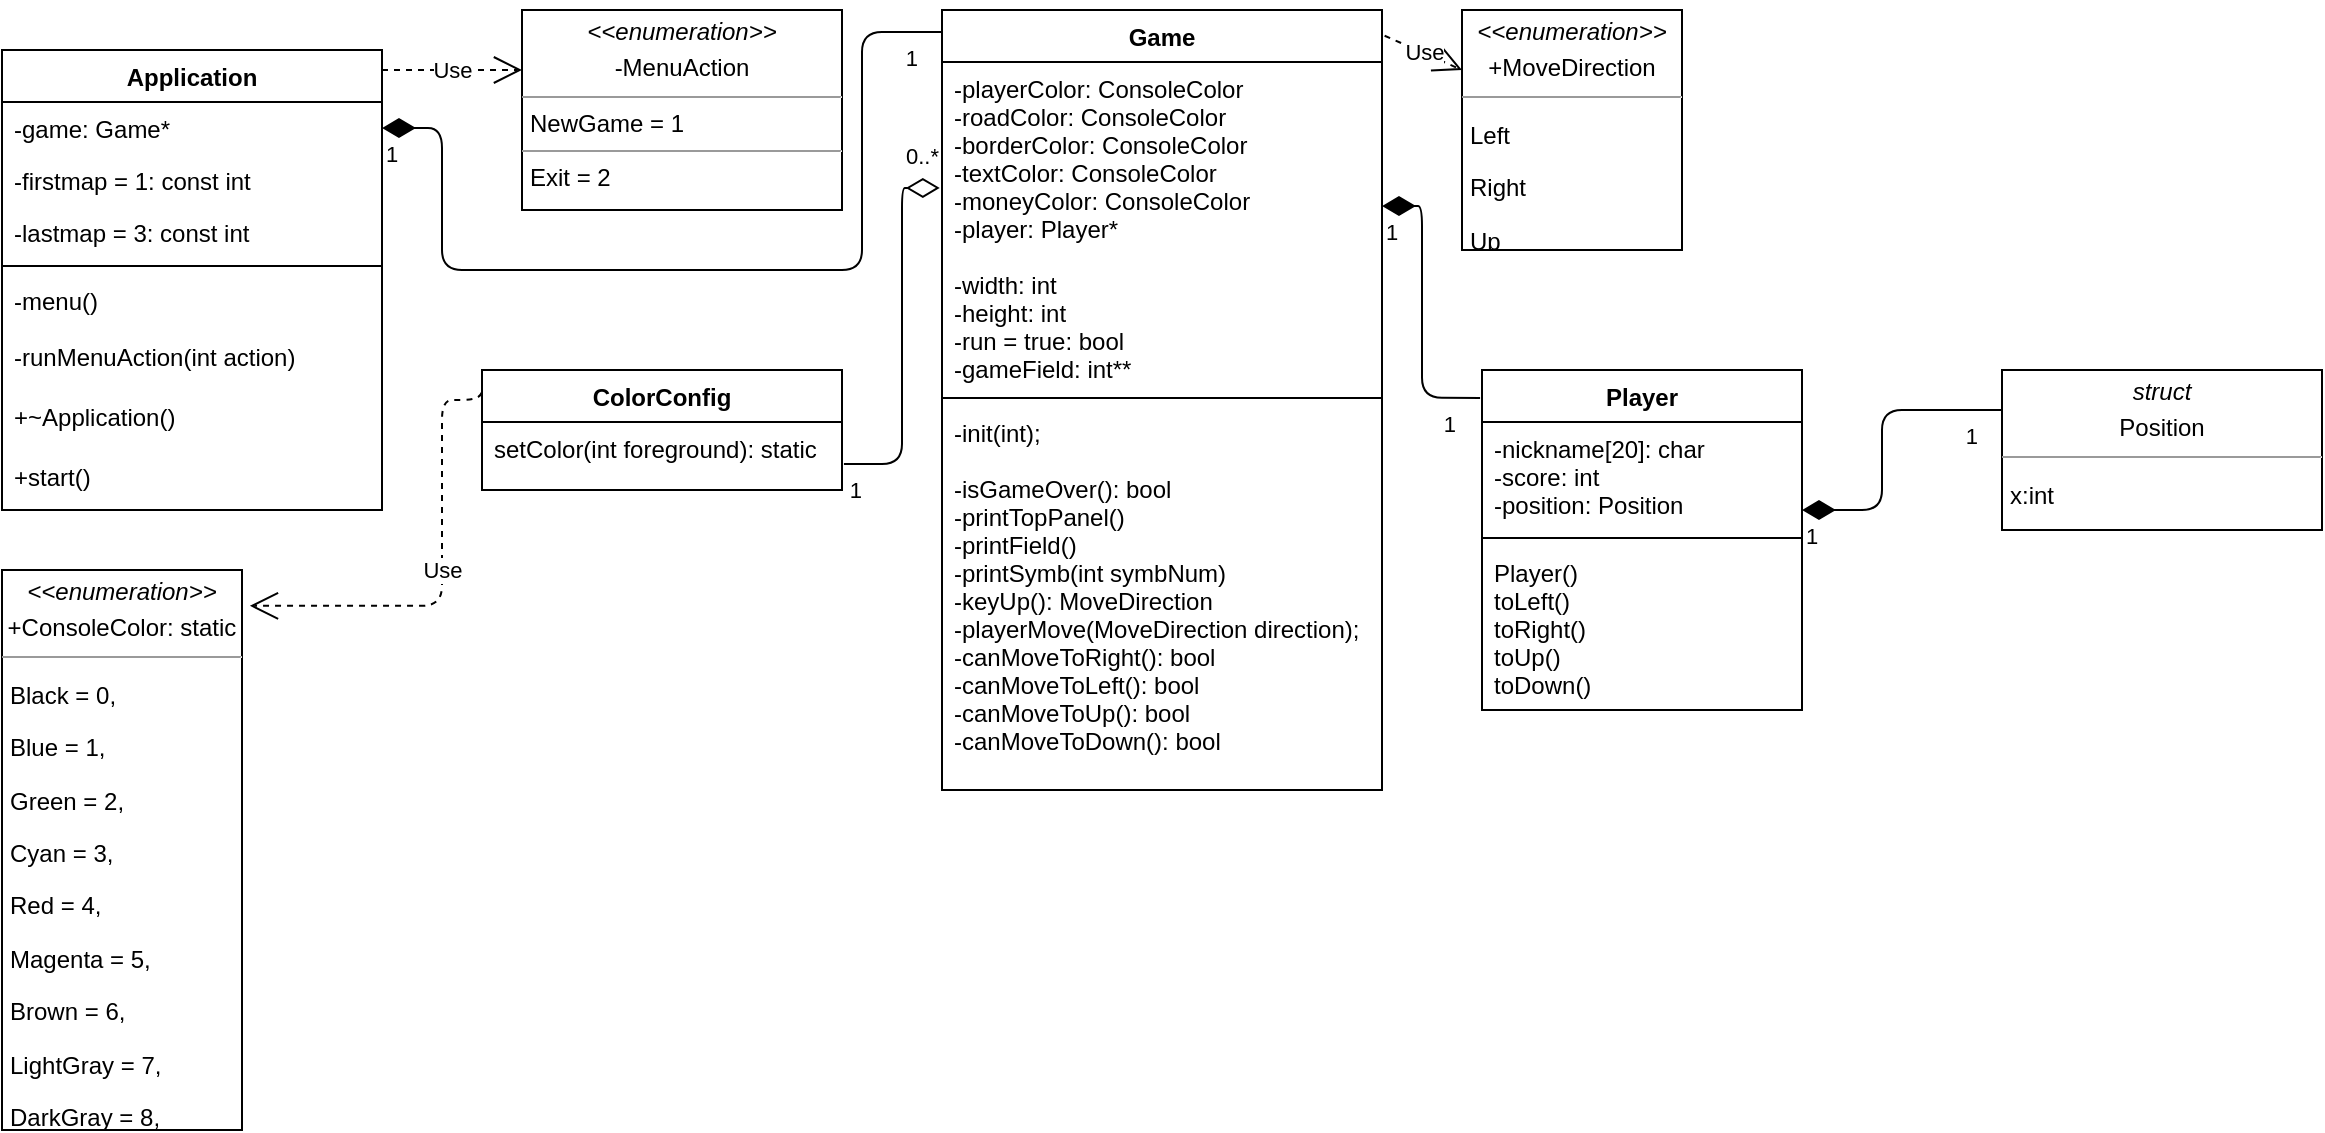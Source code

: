 <mxfile version="14.1.2" type="device"><diagram id="C5RBs43oDa-KdzZeNtuy" name="Page-1"><mxGraphModel dx="1422" dy="762" grid="1" gridSize="10" guides="1" tooltips="1" connect="1" arrows="1" fold="1" page="1" pageScale="1" pageWidth="827" pageHeight="1169" math="0" shadow="0"><root><mxCell id="WIyWlLk6GJQsqaUBKTNV-0"/><mxCell id="WIyWlLk6GJQsqaUBKTNV-1" parent="WIyWlLk6GJQsqaUBKTNV-0"/><mxCell id="zkfFHV4jXpPFQw0GAbJ--0" value="Application&#10;" style="swimlane;fontStyle=1;align=center;verticalAlign=top;childLayout=stackLayout;horizontal=1;startSize=26;horizontalStack=0;resizeParent=1;resizeLast=0;collapsible=1;marginBottom=0;rounded=0;shadow=0;strokeWidth=1;" parent="WIyWlLk6GJQsqaUBKTNV-1" vertex="1"><mxGeometry x="60" y="40" width="190" height="230" as="geometry"><mxRectangle x="80" y="40" width="160" height="26" as="alternateBounds"/></mxGeometry></mxCell><mxCell id="zkfFHV4jXpPFQw0GAbJ--1" value="-game: Game* " style="text;align=left;verticalAlign=top;spacingLeft=4;spacingRight=4;overflow=hidden;rotatable=0;points=[[0,0.5],[1,0.5]];portConstraint=eastwest;" parent="zkfFHV4jXpPFQw0GAbJ--0" vertex="1"><mxGeometry y="26" width="190" height="26" as="geometry"/></mxCell><mxCell id="zkfFHV4jXpPFQw0GAbJ--2" value="-firstmap = 1: const int " style="text;align=left;verticalAlign=top;spacingLeft=4;spacingRight=4;overflow=hidden;rotatable=0;points=[[0,0.5],[1,0.5]];portConstraint=eastwest;rounded=0;shadow=0;html=0;" parent="zkfFHV4jXpPFQw0GAbJ--0" vertex="1"><mxGeometry y="52" width="190" height="26" as="geometry"/></mxCell><mxCell id="zkfFHV4jXpPFQw0GAbJ--3" value="-lastmap = 3: const int " style="text;align=left;verticalAlign=top;spacingLeft=4;spacingRight=4;overflow=hidden;rotatable=0;points=[[0,0.5],[1,0.5]];portConstraint=eastwest;rounded=0;shadow=0;html=0;" parent="zkfFHV4jXpPFQw0GAbJ--0" vertex="1"><mxGeometry y="78" width="190" height="26" as="geometry"/></mxCell><mxCell id="zkfFHV4jXpPFQw0GAbJ--4" value="" style="line;html=1;strokeWidth=1;align=left;verticalAlign=middle;spacingTop=-1;spacingLeft=3;spacingRight=3;rotatable=0;labelPosition=right;points=[];portConstraint=eastwest;" parent="zkfFHV4jXpPFQw0GAbJ--0" vertex="1"><mxGeometry y="104" width="190" height="8" as="geometry"/></mxCell><mxCell id="zkfFHV4jXpPFQw0GAbJ--5" value="-menu()" style="text;align=left;verticalAlign=top;spacingLeft=4;spacingRight=4;overflow=hidden;rotatable=0;points=[[0,0.5],[1,0.5]];portConstraint=eastwest;" parent="zkfFHV4jXpPFQw0GAbJ--0" vertex="1"><mxGeometry y="112" width="190" height="28" as="geometry"/></mxCell><mxCell id="rdZc14p6-8ZqK_EIYzft-2" value="-runMenuAction(int action)" style="text;align=left;verticalAlign=top;spacingLeft=4;spacingRight=4;overflow=hidden;rotatable=0;points=[[0,0.5],[1,0.5]];portConstraint=eastwest;" vertex="1" parent="zkfFHV4jXpPFQw0GAbJ--0"><mxGeometry y="140" width="190" height="30" as="geometry"/></mxCell><mxCell id="rdZc14p6-8ZqK_EIYzft-3" value="+~Application()" style="text;align=left;verticalAlign=top;spacingLeft=4;spacingRight=4;overflow=hidden;rotatable=0;points=[[0,0.5],[1,0.5]];portConstraint=eastwest;" vertex="1" parent="zkfFHV4jXpPFQw0GAbJ--0"><mxGeometry y="170" width="190" height="30" as="geometry"/></mxCell><mxCell id="rdZc14p6-8ZqK_EIYzft-4" value="+start()" style="text;align=left;verticalAlign=top;spacingLeft=4;spacingRight=4;overflow=hidden;rotatable=0;points=[[0,0.5],[1,0.5]];portConstraint=eastwest;" vertex="1" parent="zkfFHV4jXpPFQw0GAbJ--0"><mxGeometry y="200" width="190" height="30" as="geometry"/></mxCell><mxCell id="rdZc14p6-8ZqK_EIYzft-5" value="&lt;p style=&quot;margin: 0px ; margin-top: 4px ; text-align: center&quot;&gt;&lt;i&gt;&amp;lt;&amp;lt;enumeration&amp;gt;&amp;gt;&lt;/i&gt;&lt;br&gt;&lt;/p&gt;&lt;p style=&quot;margin: 0px ; margin-top: 4px ; text-align: center&quot;&gt;-MenuAction&lt;/p&gt;&lt;hr size=&quot;1&quot;&gt;&lt;p style=&quot;margin: 0px ; margin-left: 4px&quot;&gt;NewGame = 1&lt;/p&gt;&lt;hr size=&quot;1&quot;&gt;&lt;p style=&quot;margin: 0px ; margin-left: 4px&quot;&gt;Exit = 2&lt;/p&gt;" style="verticalAlign=top;align=left;overflow=fill;fontSize=12;fontFamily=Helvetica;html=1;" vertex="1" parent="WIyWlLk6GJQsqaUBKTNV-1"><mxGeometry x="320" y="20" width="160" height="100" as="geometry"/></mxCell><mxCell id="rdZc14p6-8ZqK_EIYzft-7" value="Use" style="endArrow=open;endSize=12;dashed=1;html=1;" edge="1" parent="WIyWlLk6GJQsqaUBKTNV-1"><mxGeometry width="160" relative="1" as="geometry"><mxPoint x="250" y="50" as="sourcePoint"/><mxPoint x="320" y="50" as="targetPoint"/></mxGeometry></mxCell><mxCell id="rdZc14p6-8ZqK_EIYzft-9" value="Game" style="swimlane;fontStyle=1;align=center;verticalAlign=top;childLayout=stackLayout;horizontal=1;startSize=26;horizontalStack=0;resizeParent=1;resizeParentMax=0;resizeLast=0;collapsible=1;marginBottom=0;" vertex="1" parent="WIyWlLk6GJQsqaUBKTNV-1"><mxGeometry x="530" y="20" width="220" height="390" as="geometry"/></mxCell><mxCell id="rdZc14p6-8ZqK_EIYzft-10" value="-playerColor: ConsoleColor &#10;-roadColor: ConsoleColor &#10;-borderColor: ConsoleColor &#10;-textColor: ConsoleColor &#10;-moneyColor: ConsoleColor &#10;-player: Player* &#10;&#10;-width: int &#10;-height: int &#10;-run = true: bool &#10;-gameField: int** &#10;&#10;" style="text;strokeColor=none;fillColor=none;align=left;verticalAlign=top;spacingLeft=4;spacingRight=4;overflow=hidden;rotatable=0;points=[[0,0.5],[1,0.5]];portConstraint=eastwest;" vertex="1" parent="rdZc14p6-8ZqK_EIYzft-9"><mxGeometry y="26" width="220" height="164" as="geometry"/></mxCell><mxCell id="rdZc14p6-8ZqK_EIYzft-11" value="" style="line;strokeWidth=1;fillColor=none;align=left;verticalAlign=middle;spacingTop=-1;spacingLeft=3;spacingRight=3;rotatable=0;labelPosition=right;points=[];portConstraint=eastwest;" vertex="1" parent="rdZc14p6-8ZqK_EIYzft-9"><mxGeometry y="190" width="220" height="8" as="geometry"/></mxCell><mxCell id="rdZc14p6-8ZqK_EIYzft-12" value="-init(int);&#10;&#10;-isGameOver(): bool &#10;-printTopPanel()&#10;-printField()&#10;-printSymb(int symbNum)&#10;-keyUp(): MoveDirection &#10;-playerMove(MoveDirection direction);&#10;-canMoveToRight(): bool &#10;-canMoveToLeft(): bool &#10;-canMoveToUp(): bool &#10;-canMoveToDown(): bool " style="text;strokeColor=none;fillColor=none;align=left;verticalAlign=top;spacingLeft=4;spacingRight=4;overflow=hidden;rotatable=0;points=[[0,0.5],[1,0.5]];portConstraint=eastwest;" vertex="1" parent="rdZc14p6-8ZqK_EIYzft-9"><mxGeometry y="198" width="220" height="192" as="geometry"/></mxCell><mxCell id="rdZc14p6-8ZqK_EIYzft-15" value="&lt;p style=&quot;margin: 0px ; margin-top: 4px ; text-align: center&quot;&gt;&lt;i&gt;&amp;lt;&amp;lt;enumeration&amp;gt;&amp;gt;&lt;/i&gt;&lt;br&gt;&lt;/p&gt;&lt;p style=&quot;margin: 0px ; margin-top: 4px ; text-align: center&quot;&gt;+MoveDirection&lt;/p&gt;&lt;hr size=&quot;1&quot;&gt;&lt;p style=&quot;margin-right: 0px ; margin-bottom: 0px ; margin-left: 4px&quot;&gt;Left&lt;/p&gt;&lt;p style=&quot;margin-right: 0px ; margin-bottom: 0px ; margin-left: 4px&quot;&gt;&lt;span&gt;&#9;&#9;&lt;/span&gt;Right&lt;/p&gt;&lt;p style=&quot;margin-right: 0px ; margin-bottom: 0px ; margin-left: 4px&quot;&gt;&lt;span&gt;&#9;&#9;&lt;/span&gt;Up&lt;/p&gt;&lt;p style=&quot;margin-right: 0px ; margin-bottom: 0px ; margin-left: 4px&quot;&gt;&lt;span&gt;&#9;&#9;&lt;/span&gt;Down&lt;/p&gt;&lt;p style=&quot;margin-right: 0px ; margin-bottom: 0px ; margin-left: 4px&quot;&gt;&lt;span&gt;&#9;&#9;&lt;/span&gt;None&lt;/p&gt;" style="verticalAlign=top;align=left;overflow=fill;fontSize=12;fontFamily=Helvetica;html=1;" vertex="1" parent="WIyWlLk6GJQsqaUBKTNV-1"><mxGeometry x="790" y="20" width="110" height="120" as="geometry"/></mxCell><mxCell id="rdZc14p6-8ZqK_EIYzft-16" value="Use" style="endArrow=open;endSize=12;dashed=1;html=1;entryX=0;entryY=0.25;entryDx=0;entryDy=0;exitX=1.006;exitY=0.033;exitDx=0;exitDy=0;exitPerimeter=0;" edge="1" parent="WIyWlLk6GJQsqaUBKTNV-1" source="rdZc14p6-8ZqK_EIYzft-9" target="rdZc14p6-8ZqK_EIYzft-15"><mxGeometry width="160" relative="1" as="geometry"><mxPoint x="670" y="69.5" as="sourcePoint"/><mxPoint x="740" y="69.5" as="targetPoint"/></mxGeometry></mxCell><mxCell id="rdZc14p6-8ZqK_EIYzft-24" value="&lt;p style=&quot;margin: 0px ; margin-top: 4px ; text-align: center&quot;&gt;&lt;i&gt;struct&lt;/i&gt;&lt;/p&gt;&lt;p style=&quot;margin: 0px ; margin-top: 4px ; text-align: center&quot;&gt;Position&lt;/p&gt;&lt;hr size=&quot;1&quot;&gt;&lt;p style=&quot;margin-right: 0px ; margin-bottom: 0px ; margin-left: 4px&quot;&gt;x:int&lt;/p&gt;&lt;p style=&quot;margin-right: 0px ; margin-bottom: 0px ; margin-left: 4px&quot;&gt;y:int&lt;/p&gt;" style="verticalAlign=top;align=left;overflow=fill;fontSize=12;fontFamily=Helvetica;html=1;" vertex="1" parent="WIyWlLk6GJQsqaUBKTNV-1"><mxGeometry x="1060" y="200" width="160" height="80" as="geometry"/></mxCell><mxCell id="rdZc14p6-8ZqK_EIYzft-25" value="Player" style="swimlane;fontStyle=1;align=center;verticalAlign=top;childLayout=stackLayout;horizontal=1;startSize=26;horizontalStack=0;resizeParent=1;resizeParentMax=0;resizeLast=0;collapsible=1;marginBottom=0;" vertex="1" parent="WIyWlLk6GJQsqaUBKTNV-1"><mxGeometry x="800" y="200" width="160" height="170" as="geometry"/></mxCell><mxCell id="rdZc14p6-8ZqK_EIYzft-26" value="-nickname[20]: char &#10;-score: int &#10;-position: Position &#10;" style="text;strokeColor=none;fillColor=none;align=left;verticalAlign=top;spacingLeft=4;spacingRight=4;overflow=hidden;rotatable=0;points=[[0,0.5],[1,0.5]];portConstraint=eastwest;" vertex="1" parent="rdZc14p6-8ZqK_EIYzft-25"><mxGeometry y="26" width="160" height="54" as="geometry"/></mxCell><mxCell id="rdZc14p6-8ZqK_EIYzft-27" value="" style="line;strokeWidth=1;fillColor=none;align=left;verticalAlign=middle;spacingTop=-1;spacingLeft=3;spacingRight=3;rotatable=0;labelPosition=right;points=[];portConstraint=eastwest;" vertex="1" parent="rdZc14p6-8ZqK_EIYzft-25"><mxGeometry y="80" width="160" height="8" as="geometry"/></mxCell><mxCell id="rdZc14p6-8ZqK_EIYzft-28" value="&#9;Player()&#10;toLeft()&#10;toRight()&#10;toUp()&#10;toDown()&#10;" style="text;strokeColor=none;fillColor=none;align=left;verticalAlign=top;spacingLeft=4;spacingRight=4;overflow=hidden;rotatable=0;points=[[0,0.5],[1,0.5]];portConstraint=eastwest;" vertex="1" parent="rdZc14p6-8ZqK_EIYzft-25"><mxGeometry y="88" width="160" height="82" as="geometry"/></mxCell><mxCell id="rdZc14p6-8ZqK_EIYzft-44" value="" style="endArrow=none;html=1;endSize=12;startArrow=diamondThin;startSize=14;startFill=1;edgeStyle=orthogonalEdgeStyle;strokeColor=#000000;exitX=1;exitY=0.5;exitDx=0;exitDy=0;endFill=0;" edge="1" parent="WIyWlLk6GJQsqaUBKTNV-1" source="zkfFHV4jXpPFQw0GAbJ--1"><mxGeometry relative="1" as="geometry"><mxPoint x="250" y="114" as="sourcePoint"/><mxPoint x="530" y="31" as="targetPoint"/><Array as="points"><mxPoint x="280" y="79"/><mxPoint x="280" y="150"/><mxPoint x="490" y="150"/><mxPoint x="490" y="31"/></Array></mxGeometry></mxCell><mxCell id="rdZc14p6-8ZqK_EIYzft-45" value="1" style="edgeLabel;resizable=0;html=1;align=left;verticalAlign=top;" connectable="0" vertex="1" parent="rdZc14p6-8ZqK_EIYzft-44"><mxGeometry x="-1" relative="1" as="geometry"/></mxCell><mxCell id="rdZc14p6-8ZqK_EIYzft-46" value="1" style="edgeLabel;resizable=0;html=1;align=right;verticalAlign=top;" connectable="0" vertex="1" parent="rdZc14p6-8ZqK_EIYzft-44"><mxGeometry x="1" relative="1" as="geometry"><mxPoint x="-11.9" as="offset"/></mxGeometry></mxCell><mxCell id="rdZc14p6-8ZqK_EIYzft-48" value="" style="endArrow=none;html=1;endSize=12;startArrow=diamondThin;startSize=14;startFill=1;edgeStyle=orthogonalEdgeStyle;strokeColor=#000000;endFill=0;entryX=-0.006;entryY=0.082;entryDx=0;entryDy=0;entryPerimeter=0;" edge="1" parent="WIyWlLk6GJQsqaUBKTNV-1" target="rdZc14p6-8ZqK_EIYzft-25"><mxGeometry relative="1" as="geometry"><mxPoint x="750" y="118" as="sourcePoint"/><mxPoint x="1030" y="70" as="targetPoint"/><Array as="points"><mxPoint x="770" y="118"/><mxPoint x="770" y="214"/></Array></mxGeometry></mxCell><mxCell id="rdZc14p6-8ZqK_EIYzft-49" value="1" style="edgeLabel;resizable=0;html=1;align=left;verticalAlign=top;" connectable="0" vertex="1" parent="rdZc14p6-8ZqK_EIYzft-48"><mxGeometry x="-1" relative="1" as="geometry"/></mxCell><mxCell id="rdZc14p6-8ZqK_EIYzft-50" value="1" style="edgeLabel;resizable=0;html=1;align=right;verticalAlign=top;" connectable="0" vertex="1" parent="rdZc14p6-8ZqK_EIYzft-48"><mxGeometry x="1" relative="1" as="geometry"><mxPoint x="-11.9" as="offset"/></mxGeometry></mxCell><mxCell id="rdZc14p6-8ZqK_EIYzft-51" value="" style="endArrow=none;html=1;endSize=12;startArrow=diamondThin;startSize=14;startFill=1;edgeStyle=orthogonalEdgeStyle;strokeColor=#000000;endFill=0;entryX=0;entryY=0.25;entryDx=0;entryDy=0;" edge="1" parent="WIyWlLk6GJQsqaUBKTNV-1" target="rdZc14p6-8ZqK_EIYzft-24"><mxGeometry relative="1" as="geometry"><mxPoint x="960" y="270.03" as="sourcePoint"/><mxPoint x="1009.04" y="365.97" as="targetPoint"/><Array as="points"><mxPoint x="1000" y="270"/><mxPoint x="1000" y="220"/></Array></mxGeometry></mxCell><mxCell id="rdZc14p6-8ZqK_EIYzft-52" value="1" style="edgeLabel;resizable=0;html=1;align=left;verticalAlign=top;" connectable="0" vertex="1" parent="rdZc14p6-8ZqK_EIYzft-51"><mxGeometry x="-1" relative="1" as="geometry"/></mxCell><mxCell id="rdZc14p6-8ZqK_EIYzft-53" value="1" style="edgeLabel;resizable=0;html=1;align=right;verticalAlign=top;" connectable="0" vertex="1" parent="rdZc14p6-8ZqK_EIYzft-51"><mxGeometry x="1" relative="1" as="geometry"><mxPoint x="-11.9" as="offset"/></mxGeometry></mxCell><mxCell id="rdZc14p6-8ZqK_EIYzft-58" value="&lt;p style=&quot;margin: 0px ; margin-top: 4px ; text-align: center&quot;&gt;&lt;i&gt;&amp;lt;&amp;lt;enumeration&amp;gt;&amp;gt;&lt;/i&gt;&lt;br&gt;&lt;/p&gt;&lt;p style=&quot;margin: 0px ; margin-top: 4px ; text-align: center&quot;&gt;+ConsoleColor: static&lt;/p&gt;&lt;hr size=&quot;1&quot;&gt;&lt;p style=&quot;margin-right: 0px ; margin-bottom: 0px ; margin-left: 4px&quot;&gt;Black = 0,&lt;/p&gt;&lt;p style=&quot;margin-right: 0px ; margin-bottom: 0px ; margin-left: 4px&quot;&gt;&lt;span&gt;&#9;&#9;&lt;/span&gt;Blue = 1,&lt;/p&gt;&lt;p style=&quot;margin-right: 0px ; margin-bottom: 0px ; margin-left: 4px&quot;&gt;&lt;span&gt;&#9;&#9;&lt;/span&gt;Green = 2,&lt;/p&gt;&lt;p style=&quot;margin-right: 0px ; margin-bottom: 0px ; margin-left: 4px&quot;&gt;&lt;span&gt;&#9;&#9;&lt;/span&gt;Cyan = 3,&lt;/p&gt;&lt;p style=&quot;margin-right: 0px ; margin-bottom: 0px ; margin-left: 4px&quot;&gt;&lt;span&gt;&#9;&#9;&lt;/span&gt;Red = 4,&lt;/p&gt;&lt;p style=&quot;margin-right: 0px ; margin-bottom: 0px ; margin-left: 4px&quot;&gt;&lt;span&gt;&#9;&#9;&lt;/span&gt;Magenta = 5,&lt;/p&gt;&lt;p style=&quot;margin-right: 0px ; margin-bottom: 0px ; margin-left: 4px&quot;&gt;&lt;span&gt;&#9;&#9;&lt;/span&gt;Brown = 6,&lt;/p&gt;&lt;p style=&quot;margin-right: 0px ; margin-bottom: 0px ; margin-left: 4px&quot;&gt;&lt;span&gt;&#9;&#9;&lt;/span&gt;LightGray = 7,&lt;/p&gt;&lt;p style=&quot;margin-right: 0px ; margin-bottom: 0px ; margin-left: 4px&quot;&gt;&lt;span&gt;&#9;&#9;&lt;/span&gt;DarkGray = 8,&lt;/p&gt;&lt;p style=&quot;margin-right: 0px ; margin-bottom: 0px ; margin-left: 4px&quot;&gt;&lt;span&gt;&#9;&#9;&lt;/span&gt;LightBlue = 9,&lt;/p&gt;&lt;p style=&quot;margin-right: 0px ; margin-bottom: 0px ; margin-left: 4px&quot;&gt;&lt;span&gt;&#9;&#9;&lt;/span&gt;LightGreen = 10,&lt;/p&gt;&lt;p style=&quot;margin-right: 0px ; margin-bottom: 0px ; margin-left: 4px&quot;&gt;&lt;span&gt;&#9;&#9;&lt;/span&gt;LightCyan = 11,&lt;/p&gt;&lt;p style=&quot;margin-right: 0px ; margin-bottom: 0px ; margin-left: 4px&quot;&gt;&lt;span&gt;&#9;&#9;&lt;/span&gt;LightRed = 12,&lt;/p&gt;&lt;p style=&quot;margin-right: 0px ; margin-bottom: 0px ; margin-left: 4px&quot;&gt;&lt;span&gt;&#9;&#9;&lt;/span&gt;LightMagenta = 13,&lt;/p&gt;&lt;p style=&quot;margin-right: 0px ; margin-bottom: 0px ; margin-left: 4px&quot;&gt;&lt;span&gt;&#9;&#9;&lt;/span&gt;Yellow = 14,&lt;/p&gt;&lt;p style=&quot;margin-right: 0px ; margin-bottom: 0px ; margin-left: 4px&quot;&gt;&lt;span&gt;&#9;&#9;&lt;/span&gt;White = 15&lt;/p&gt;" style="verticalAlign=top;align=left;overflow=fill;fontSize=12;fontFamily=Helvetica;html=1;" vertex="1" parent="WIyWlLk6GJQsqaUBKTNV-1"><mxGeometry x="60" y="300" width="120" height="280" as="geometry"/></mxCell><mxCell id="rdZc14p6-8ZqK_EIYzft-59" value="ColorConfig" style="swimlane;fontStyle=1;align=center;verticalAlign=top;childLayout=stackLayout;horizontal=1;startSize=26;horizontalStack=0;resizeParent=1;resizeParentMax=0;resizeLast=0;collapsible=1;marginBottom=0;" vertex="1" parent="WIyWlLk6GJQsqaUBKTNV-1"><mxGeometry x="300" y="200" width="180" height="60" as="geometry"/></mxCell><mxCell id="rdZc14p6-8ZqK_EIYzft-62" value="setColor(int foreground): static" style="text;strokeColor=none;fillColor=none;align=left;verticalAlign=top;spacingLeft=4;spacingRight=4;overflow=hidden;rotatable=0;points=[[0,0.5],[1,0.5]];portConstraint=eastwest;" vertex="1" parent="rdZc14p6-8ZqK_EIYzft-59"><mxGeometry y="26" width="180" height="34" as="geometry"/></mxCell><mxCell id="rdZc14p6-8ZqK_EIYzft-63" value="Use" style="endArrow=open;endSize=12;dashed=1;html=1;exitX=0;exitY=0.088;exitDx=0;exitDy=0;exitPerimeter=0;entryX=1.033;entryY=0.064;entryDx=0;entryDy=0;entryPerimeter=0;edgeStyle=orthogonalEdgeStyle;" edge="1" parent="WIyWlLk6GJQsqaUBKTNV-1" source="rdZc14p6-8ZqK_EIYzft-59" target="rdZc14p6-8ZqK_EIYzft-58"><mxGeometry width="160" relative="1" as="geometry"><mxPoint x="260" y="60" as="sourcePoint"/><mxPoint x="330" y="60" as="targetPoint"/><Array as="points"><mxPoint x="280" y="215"/><mxPoint x="280" y="318"/></Array></mxGeometry></mxCell><mxCell id="rdZc14p6-8ZqK_EIYzft-65" value="" style="endArrow=none;html=1;endSize=12;startArrow=diamondThin;startSize=14;startFill=0;edgeStyle=orthogonalEdgeStyle;strokeColor=#000000;exitX=-0.005;exitY=0.384;exitDx=0;exitDy=0;endFill=0;exitPerimeter=0;entryX=1.006;entryY=0.389;entryDx=0;entryDy=0;entryPerimeter=0;" edge="1" parent="WIyWlLk6GJQsqaUBKTNV-1" source="rdZc14p6-8ZqK_EIYzft-10"><mxGeometry relative="1" as="geometry"><mxPoint x="260" y="89" as="sourcePoint"/><mxPoint x="480.96" y="247.006" as="targetPoint"/><Array as="points"><mxPoint x="510" y="109"/><mxPoint x="510" y="247"/></Array></mxGeometry></mxCell><mxCell id="rdZc14p6-8ZqK_EIYzft-66" value="0..*" style="edgeLabel;resizable=0;html=1;align=left;verticalAlign=top;" connectable="0" vertex="1" parent="rdZc14p6-8ZqK_EIYzft-65"><mxGeometry x="-1" relative="1" as="geometry"><mxPoint x="-18.9" y="-28.98" as="offset"/></mxGeometry></mxCell><mxCell id="rdZc14p6-8ZqK_EIYzft-67" value="1" style="edgeLabel;resizable=0;html=1;align=right;verticalAlign=top;" connectable="0" vertex="1" parent="rdZc14p6-8ZqK_EIYzft-65"><mxGeometry x="1" relative="1" as="geometry"><mxPoint x="9.1" as="offset"/></mxGeometry></mxCell></root></mxGraphModel></diagram></mxfile>